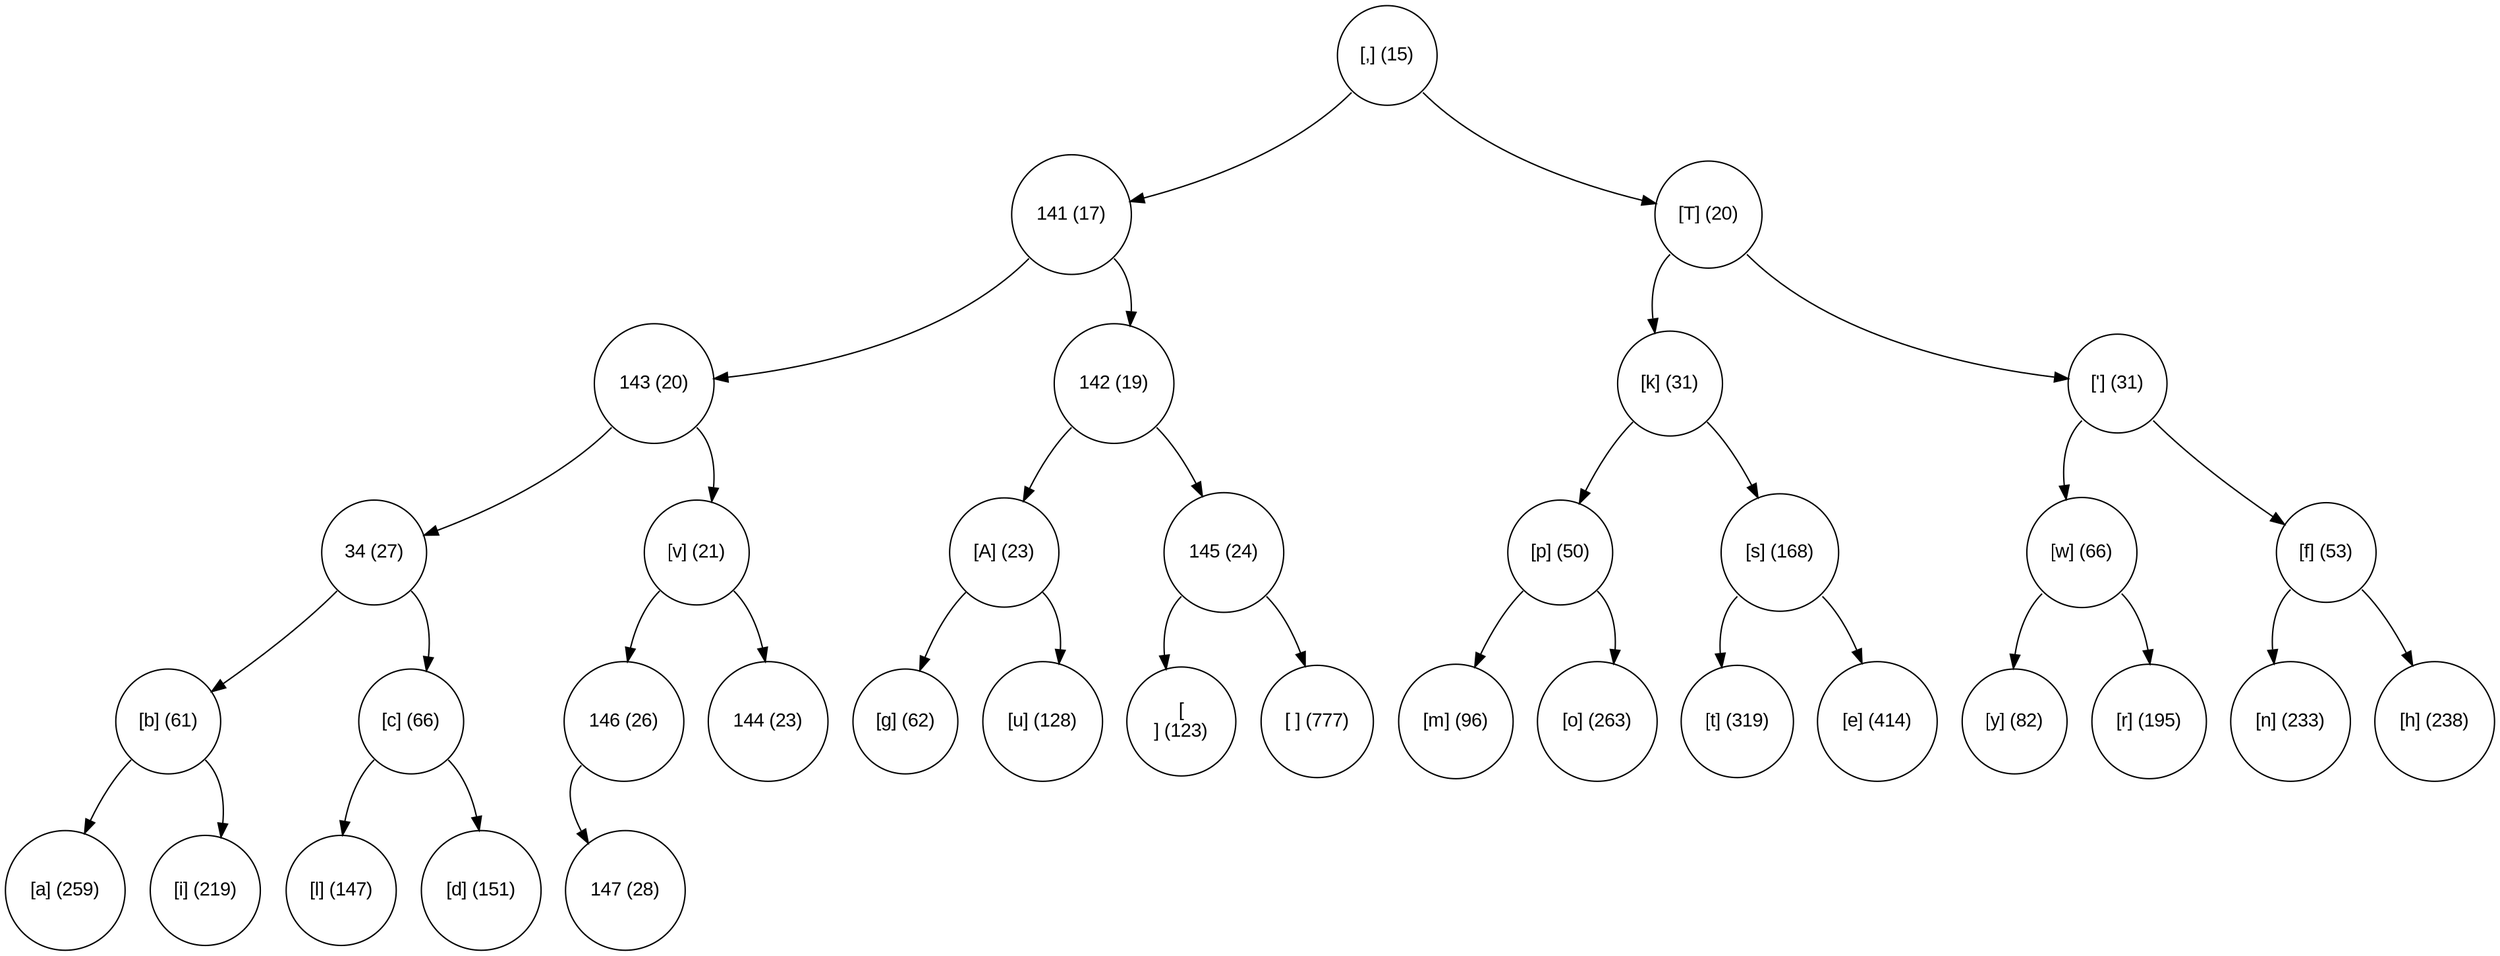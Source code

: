 digraph move_up {
	node [fontname="Arial", shape="circle", width=0.5]; 

	0 [label = "[,] (15)"];
	0:sw -> 1;
	1 [label = "141 (17)"];
	1:sw -> 3;
	3 [label = "143 (20)"];
	3:sw -> 7;
	7 [label = "34 (27)"];
	7:sw -> 15;
	15 [label = "[b] (61)"];
	15:sw -> 31;
	31 [label = "[a] (259)"];
	15:se -> 32;
	32 [label = "[i] (219)"];
	7:se -> 16;
	16 [label = "[c] (66)"];
	16:sw -> 33;
	33 [label = "[l] (147)"];
	16:se -> 34;
	34 [label = "[d] (151)"];
	3:se -> 8;
	8 [label = "[v] (21)"];
	8:sw -> 17;
	17 [label = "146 (26)"];
	17:sw -> 35;
	35 [label = "147 (28)"];
	8:se -> 18;
	18 [label = "144 (23)"];
	1:se -> 4;
	4 [label = "142 (19)"];
	4:sw -> 9;
	9 [label = "[A] (23)"];
	9:sw -> 19;
	19 [label = "[g] (62)"];
	9:se -> 20;
	20 [label = "[u] (128)"];
	4:se -> 10;
	10 [label = "145 (24)"];
	10:sw -> 21;
	21 [label = "[
] (123)"];
	10:se -> 22;
	22 [label = "[ ] (777)"];
	0:se -> 2;
	2 [label = "[T] (20)"];
	2:sw -> 5;
	5 [label = "[k] (31)"];
	5:sw -> 11;
	11 [label = "[p] (50)"];
	11:sw -> 23;
	23 [label = "[m] (96)"];
	11:se -> 24;
	24 [label = "[o] (263)"];
	5:se -> 12;
	12 [label = "[s] (168)"];
	12:sw -> 25;
	25 [label = "[t] (319)"];
	12:se -> 26;
	26 [label = "[e] (414)"];
	2:se -> 6;
	6 [label = "['] (31)"];
	6:sw -> 13;
	13 [label = "[w] (66)"];
	13:sw -> 27;
	27 [label = "[y] (82)"];
	13:se -> 28;
	28 [label = "[r] (195)"];
	6:se -> 14;
	14 [label = "[f] (53)"];
	14:sw -> 29;
	29 [label = "[n] (233)"];
	14:se -> 30;
	30 [label = "[h] (238)"];
}
